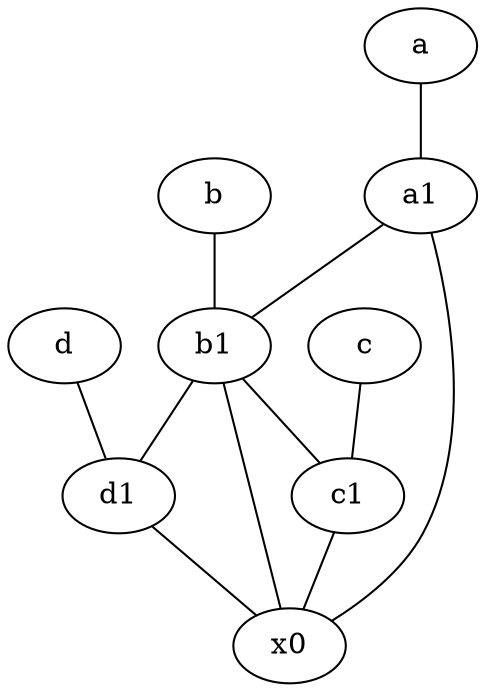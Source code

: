 graph {
	node [labelfontsize=50]
	a1 [labelfontsize=50 pos="8,3!"]
	d [labelfontsize=50 pos="2,5!"]
	b [labelfontsize=50 pos="10,4!"]
	c [labelfontsize=50 pos="4.5,2!"]
	d1 [labelfontsize=50 pos="3,5!"]
	x0 [labelfontsize=50]
	c1 [labelfontsize=50 pos="4.5,3!"]
	b1 [labelfontsize=50 pos="9,4!"]
	a [labelfontsize=50 pos="8,2!"]
	b1 -- d1
	a1 -- b1
	b1 -- x0
	d -- d1
	a1 -- x0
	b -- b1
	c -- c1
	b1 -- c1
	a -- a1
	c1 -- x0
	d1 -- x0
}
